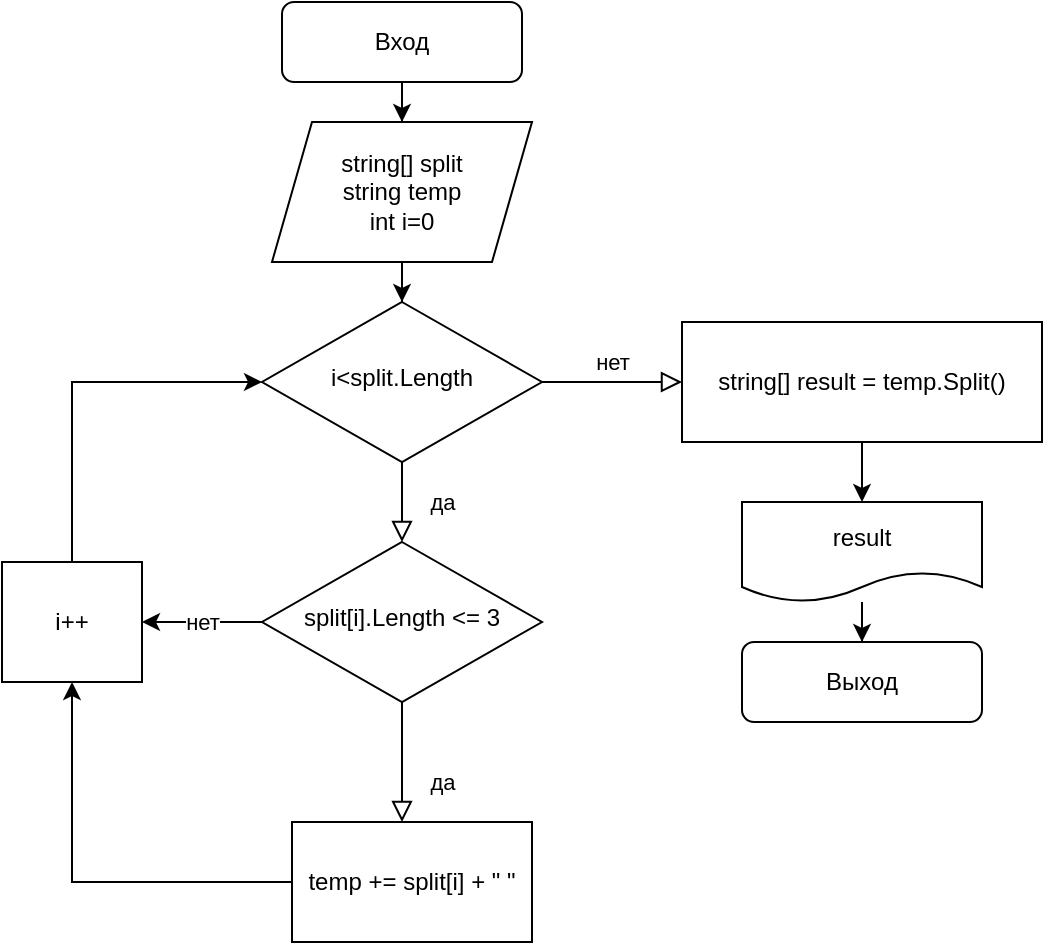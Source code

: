 <mxfile version="20.2.8" type="github"><diagram id="C5RBs43oDa-KdzZeNtuy" name="Page-1"><mxGraphModel dx="1038" dy="564" grid="1" gridSize="10" guides="1" tooltips="1" connect="1" arrows="1" fold="1" page="1" pageScale="1" pageWidth="827" pageHeight="1169" math="0" shadow="0"><root><mxCell id="WIyWlLk6GJQsqaUBKTNV-0"/><mxCell id="WIyWlLk6GJQsqaUBKTNV-1" parent="WIyWlLk6GJQsqaUBKTNV-0"/><mxCell id="-7MKYdr5mEkEL95s0DkI-8" style="edgeStyle=orthogonalEdgeStyle;rounded=0;orthogonalLoop=1;jettySize=auto;html=1;entryX=0.5;entryY=0;entryDx=0;entryDy=0;" edge="1" parent="WIyWlLk6GJQsqaUBKTNV-1" source="WIyWlLk6GJQsqaUBKTNV-3" target="-7MKYdr5mEkEL95s0DkI-0"><mxGeometry relative="1" as="geometry"/></mxCell><mxCell id="WIyWlLk6GJQsqaUBKTNV-3" value="Вход" style="rounded=1;whiteSpace=wrap;html=1;fontSize=12;glass=0;strokeWidth=1;shadow=0;" parent="WIyWlLk6GJQsqaUBKTNV-1" vertex="1"><mxGeometry x="160" y="20" width="120" height="40" as="geometry"/></mxCell><mxCell id="WIyWlLk6GJQsqaUBKTNV-4" value="да" style="rounded=0;html=1;jettySize=auto;orthogonalLoop=1;fontSize=11;endArrow=block;endFill=0;endSize=8;strokeWidth=1;shadow=0;labelBackgroundColor=none;edgeStyle=orthogonalEdgeStyle;" parent="WIyWlLk6GJQsqaUBKTNV-1" source="WIyWlLk6GJQsqaUBKTNV-6" target="WIyWlLk6GJQsqaUBKTNV-10" edge="1"><mxGeometry y="20" relative="1" as="geometry"><mxPoint as="offset"/></mxGeometry></mxCell><mxCell id="WIyWlLk6GJQsqaUBKTNV-5" value="нет" style="edgeStyle=orthogonalEdgeStyle;rounded=0;html=1;jettySize=auto;orthogonalLoop=1;fontSize=11;endArrow=block;endFill=0;endSize=8;strokeWidth=1;shadow=0;labelBackgroundColor=none;entryX=0;entryY=0.5;entryDx=0;entryDy=0;" parent="WIyWlLk6GJQsqaUBKTNV-1" source="WIyWlLk6GJQsqaUBKTNV-6" target="-7MKYdr5mEkEL95s0DkI-10" edge="1"><mxGeometry y="10" relative="1" as="geometry"><mxPoint as="offset"/><mxPoint x="354" y="210" as="targetPoint"/></mxGeometry></mxCell><mxCell id="WIyWlLk6GJQsqaUBKTNV-6" value="i&amp;lt;split.Length" style="rhombus;whiteSpace=wrap;html=1;shadow=0;fontFamily=Helvetica;fontSize=12;align=center;strokeWidth=1;spacing=6;spacingTop=-4;" parent="WIyWlLk6GJQsqaUBKTNV-1" vertex="1"><mxGeometry x="150" y="170" width="140" height="80" as="geometry"/></mxCell><mxCell id="WIyWlLk6GJQsqaUBKTNV-8" value="да" style="rounded=0;html=1;jettySize=auto;orthogonalLoop=1;fontSize=11;endArrow=block;endFill=0;endSize=8;strokeWidth=1;shadow=0;labelBackgroundColor=none;edgeStyle=orthogonalEdgeStyle;" parent="WIyWlLk6GJQsqaUBKTNV-1" source="WIyWlLk6GJQsqaUBKTNV-10" edge="1"><mxGeometry x="0.333" y="20" relative="1" as="geometry"><mxPoint as="offset"/><mxPoint x="220" y="430" as="targetPoint"/></mxGeometry></mxCell><mxCell id="-7MKYdr5mEkEL95s0DkI-7" value="нет" style="edgeStyle=orthogonalEdgeStyle;rounded=0;orthogonalLoop=1;jettySize=auto;html=1;" edge="1" parent="WIyWlLk6GJQsqaUBKTNV-1" source="WIyWlLk6GJQsqaUBKTNV-10" target="-7MKYdr5mEkEL95s0DkI-3"><mxGeometry relative="1" as="geometry"/></mxCell><mxCell id="WIyWlLk6GJQsqaUBKTNV-10" value="split[i].Length &amp;lt;= 3" style="rhombus;whiteSpace=wrap;html=1;shadow=0;fontFamily=Helvetica;fontSize=12;align=center;strokeWidth=1;spacing=6;spacingTop=-4;" parent="WIyWlLk6GJQsqaUBKTNV-1" vertex="1"><mxGeometry x="150" y="290" width="140" height="80" as="geometry"/></mxCell><mxCell id="-7MKYdr5mEkEL95s0DkI-9" style="edgeStyle=orthogonalEdgeStyle;rounded=0;orthogonalLoop=1;jettySize=auto;html=1;entryX=0.5;entryY=0;entryDx=0;entryDy=0;" edge="1" parent="WIyWlLk6GJQsqaUBKTNV-1" source="-7MKYdr5mEkEL95s0DkI-0" target="WIyWlLk6GJQsqaUBKTNV-6"><mxGeometry relative="1" as="geometry"/></mxCell><mxCell id="-7MKYdr5mEkEL95s0DkI-0" value="&lt;div&gt;string[] split&lt;/div&gt;&lt;div&gt;string temp&lt;/div&gt;&lt;div&gt;int i=0&lt;br&gt;&lt;/div&gt;" style="shape=parallelogram;perimeter=parallelogramPerimeter;whiteSpace=wrap;html=1;fixedSize=1;" vertex="1" parent="WIyWlLk6GJQsqaUBKTNV-1"><mxGeometry x="155" y="80" width="130" height="70" as="geometry"/></mxCell><mxCell id="-7MKYdr5mEkEL95s0DkI-5" style="edgeStyle=orthogonalEdgeStyle;rounded=0;orthogonalLoop=1;jettySize=auto;html=1;exitX=0;exitY=0.5;exitDx=0;exitDy=0;entryX=0.5;entryY=1;entryDx=0;entryDy=0;" edge="1" parent="WIyWlLk6GJQsqaUBKTNV-1" source="-7MKYdr5mEkEL95s0DkI-1" target="-7MKYdr5mEkEL95s0DkI-3"><mxGeometry relative="1" as="geometry"/></mxCell><mxCell id="-7MKYdr5mEkEL95s0DkI-1" value="temp += split[i] + &quot; &quot;" style="rounded=0;whiteSpace=wrap;html=1;" vertex="1" parent="WIyWlLk6GJQsqaUBKTNV-1"><mxGeometry x="165" y="430" width="120" height="60" as="geometry"/></mxCell><mxCell id="-7MKYdr5mEkEL95s0DkI-6" style="edgeStyle=orthogonalEdgeStyle;rounded=0;orthogonalLoop=1;jettySize=auto;html=1;entryX=0;entryY=0.5;entryDx=0;entryDy=0;exitX=0.5;exitY=0;exitDx=0;exitDy=0;" edge="1" parent="WIyWlLk6GJQsqaUBKTNV-1" source="-7MKYdr5mEkEL95s0DkI-3" target="WIyWlLk6GJQsqaUBKTNV-6"><mxGeometry relative="1" as="geometry"/></mxCell><mxCell id="-7MKYdr5mEkEL95s0DkI-3" value="i++" style="rounded=0;whiteSpace=wrap;html=1;" vertex="1" parent="WIyWlLk6GJQsqaUBKTNV-1"><mxGeometry x="20" y="300" width="70" height="60" as="geometry"/></mxCell><mxCell id="-7MKYdr5mEkEL95s0DkI-12" style="edgeStyle=orthogonalEdgeStyle;rounded=0;orthogonalLoop=1;jettySize=auto;html=1;entryX=0.5;entryY=0;entryDx=0;entryDy=0;" edge="1" parent="WIyWlLk6GJQsqaUBKTNV-1" source="-7MKYdr5mEkEL95s0DkI-10" target="-7MKYdr5mEkEL95s0DkI-11"><mxGeometry relative="1" as="geometry"/></mxCell><mxCell id="-7MKYdr5mEkEL95s0DkI-10" value="string[] result = temp.Split()" style="rounded=0;whiteSpace=wrap;html=1;" vertex="1" parent="WIyWlLk6GJQsqaUBKTNV-1"><mxGeometry x="360" y="180" width="180" height="60" as="geometry"/></mxCell><mxCell id="-7MKYdr5mEkEL95s0DkI-14" style="edgeStyle=orthogonalEdgeStyle;rounded=0;orthogonalLoop=1;jettySize=auto;html=1;" edge="1" parent="WIyWlLk6GJQsqaUBKTNV-1" source="-7MKYdr5mEkEL95s0DkI-11" target="-7MKYdr5mEkEL95s0DkI-13"><mxGeometry relative="1" as="geometry"/></mxCell><mxCell id="-7MKYdr5mEkEL95s0DkI-11" value="result" style="shape=document;whiteSpace=wrap;html=1;boundedLbl=1;" vertex="1" parent="WIyWlLk6GJQsqaUBKTNV-1"><mxGeometry x="390" y="270" width="120" height="50" as="geometry"/></mxCell><mxCell id="-7MKYdr5mEkEL95s0DkI-13" value="Выход" style="rounded=1;whiteSpace=wrap;html=1;fontSize=12;glass=0;strokeWidth=1;shadow=0;" vertex="1" parent="WIyWlLk6GJQsqaUBKTNV-1"><mxGeometry x="390" y="340" width="120" height="40" as="geometry"/></mxCell></root></mxGraphModel></diagram></mxfile>
